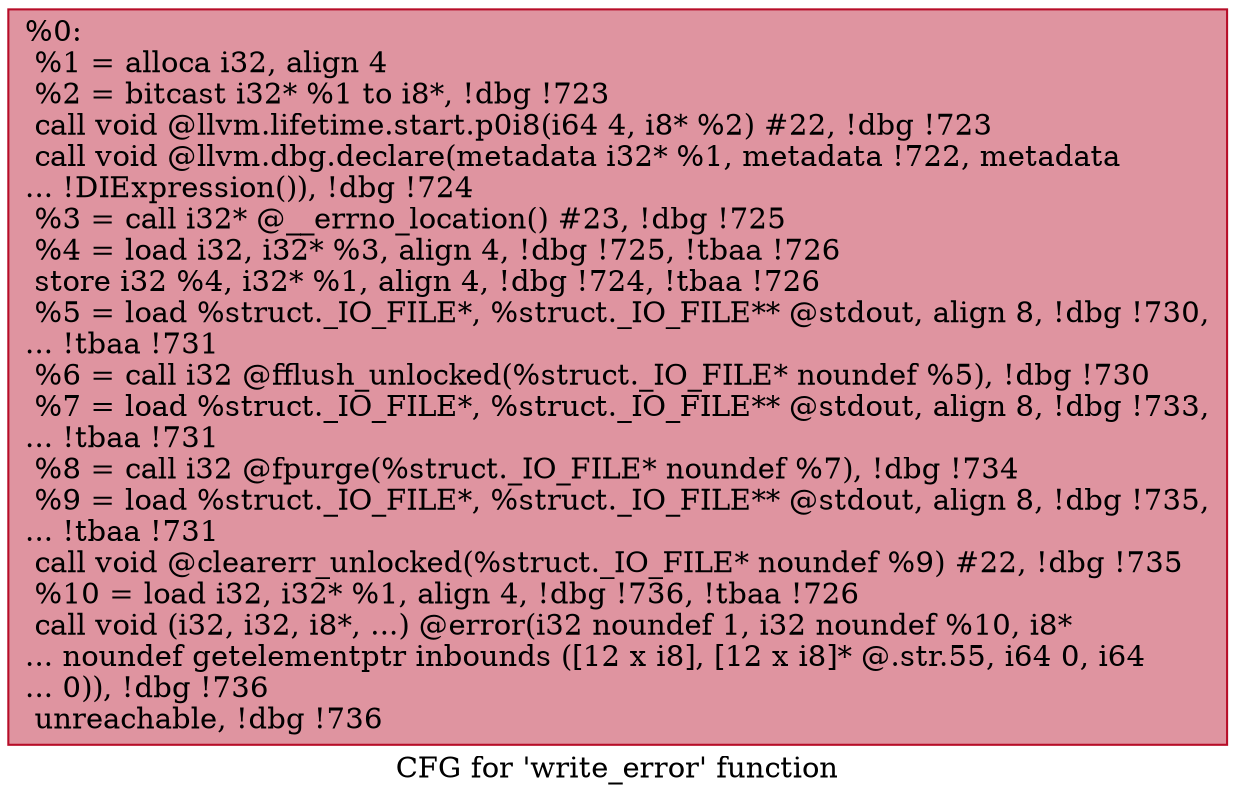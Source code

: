 digraph "CFG for 'write_error' function" {
	label="CFG for 'write_error' function";

	Node0x259f7d0 [shape=record,color="#b70d28ff", style=filled, fillcolor="#b70d2870",label="{%0:\l  %1 = alloca i32, align 4\l  %2 = bitcast i32* %1 to i8*, !dbg !723\l  call void @llvm.lifetime.start.p0i8(i64 4, i8* %2) #22, !dbg !723\l  call void @llvm.dbg.declare(metadata i32* %1, metadata !722, metadata\l... !DIExpression()), !dbg !724\l  %3 = call i32* @__errno_location() #23, !dbg !725\l  %4 = load i32, i32* %3, align 4, !dbg !725, !tbaa !726\l  store i32 %4, i32* %1, align 4, !dbg !724, !tbaa !726\l  %5 = load %struct._IO_FILE*, %struct._IO_FILE** @stdout, align 8, !dbg !730,\l... !tbaa !731\l  %6 = call i32 @fflush_unlocked(%struct._IO_FILE* noundef %5), !dbg !730\l  %7 = load %struct._IO_FILE*, %struct._IO_FILE** @stdout, align 8, !dbg !733,\l... !tbaa !731\l  %8 = call i32 @fpurge(%struct._IO_FILE* noundef %7), !dbg !734\l  %9 = load %struct._IO_FILE*, %struct._IO_FILE** @stdout, align 8, !dbg !735,\l... !tbaa !731\l  call void @clearerr_unlocked(%struct._IO_FILE* noundef %9) #22, !dbg !735\l  %10 = load i32, i32* %1, align 4, !dbg !736, !tbaa !726\l  call void (i32, i32, i8*, ...) @error(i32 noundef 1, i32 noundef %10, i8*\l... noundef getelementptr inbounds ([12 x i8], [12 x i8]* @.str.55, i64 0, i64\l... 0)), !dbg !736\l  unreachable, !dbg !736\l}"];
}
